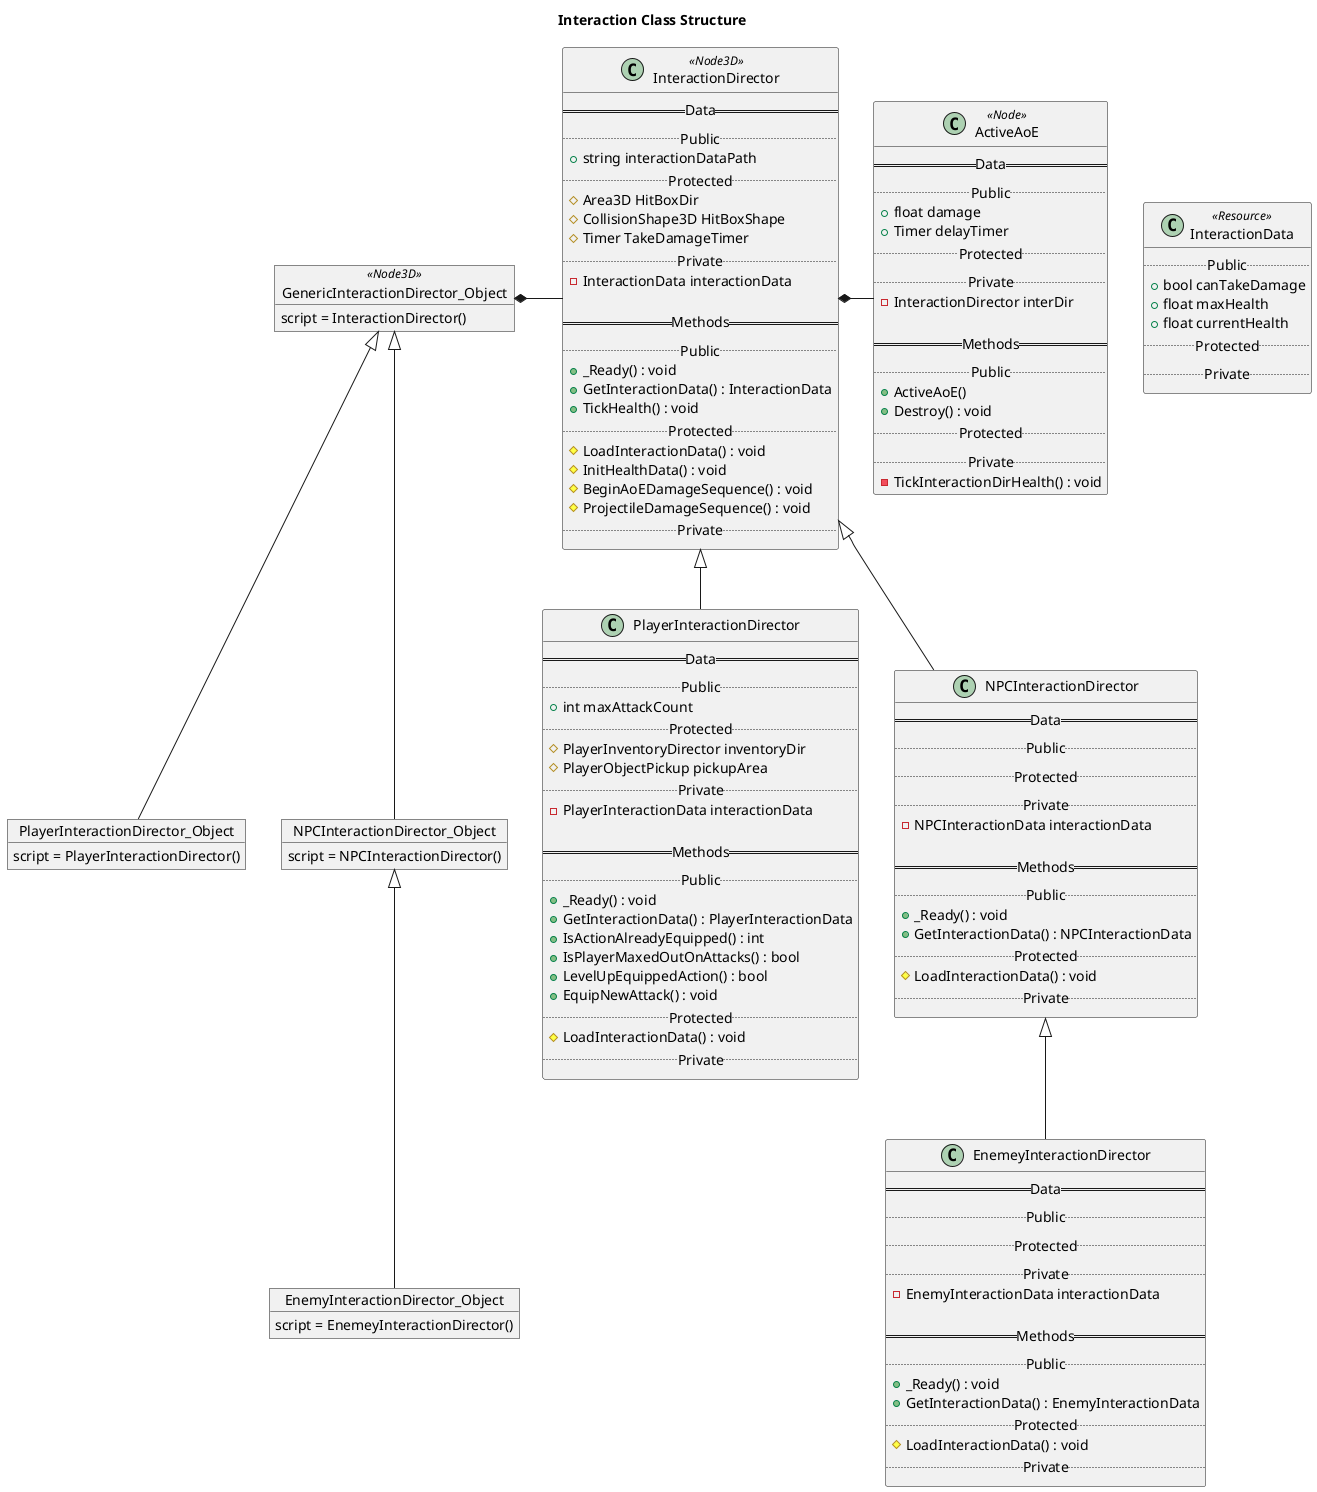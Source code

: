 @startuml Interaction Class Structure

title Interaction Class Structure

' Interaction Objects
object GenericInteractionDirector_Object <<Node3D>> {
    script = InteractionDirector()
}

object PlayerInteractionDirector_Object {
    script = PlayerInteractionDirector()
}

object NPCInteractionDirector_Object {
    script = NPCInteractionDirector()
}

object EnemyInteractionDirector_Object {
    script = EnemeyInteractionDirector()
}

GenericInteractionDirector_Object <|-- PlayerInteractionDirector_Object
GenericInteractionDirector_Object <|-- NPCInteractionDirector_Object
NPCInteractionDirector_Object <|-- EnemyInteractionDirector_Object

' Method Classes
class InteractionDirector <<Node3D>>{
    == Data ==
    .. Public ..
    + string interactionDataPath
    .. Protected ..
    # Area3D HitBoxDir
    # CollisionShape3D HitBoxShape
    # Timer TakeDamageTimer
    .. Private ..
    - InteractionData interactionData

    == Methods ==
    .. Public ..
    + _Ready() : void
    + GetInteractionData() : InteractionData
    + TickHealth() : void
    .. Protected ..
    # LoadInteractionData() : void
    # InitHealthData() : void
    # BeginAoEDamageSequence() : void
    # ProjectileDamageSequence() : void
    .. Private ..
}

class ActiveAoE <<Node>>{
     == Data ==
    .. Public ..
    + float damage
    + Timer delayTimer
    .. Protected ..
    .. Private ..
    - InteractionDirector interDir

    == Methods ==
    .. Public ..
    + ActiveAoE()
    + Destroy() : void
    .. Protected ..
    .. Private ..
    - TickInteractionDirHealth() : void
}

class PlayerInteractionDirector {
    == Data ==
    .. Public ..
    + int maxAttackCount
    .. Protected ..
    # PlayerInventoryDirector inventoryDir
    # PlayerObjectPickup pickupArea
    .. Private ..
    - PlayerInteractionData interactionData

    == Methods ==
    .. Public ..
    + _Ready() : void
    + GetInteractionData() : PlayerInteractionData
    + IsActionAlreadyEquipped() : int
    + IsPlayerMaxedOutOnAttacks() : bool
    + LevelUpEquippedAction() : bool
    + EquipNewAttack() : void
    .. Protected ..
    # LoadInteractionData() : void
    .. Private ..
}

class NPCInteractionDirector {
    == Data ==
    .. Public ..
    .. Protected ..
    .. Private ..
    - NPCInteractionData interactionData

    == Methods ==
    .. Public ..
    + _Ready() : void
    + GetInteractionData() : NPCInteractionData
    .. Protected ..
    # LoadInteractionData() : void
    .. Private ..
}

class EnemeyInteractionDirector {
    == Data ==
    .. Public ..
    .. Protected ..
    .. Private ..
    - EnemyInteractionData interactionData

    == Methods ==
    .. Public ..
    + _Ready() : void
    + GetInteractionData() : EnemyInteractionData
    .. Protected ..
    # LoadInteractionData() : void
    .. Private ..
}

GenericInteractionDirector_Object *- InteractionDirector
InteractionDirector *- ActiveAoE
InteractionDirector <|-- PlayerInteractionDirector
InteractionDirector <|-- NPCInteractionDirector
NPCInteractionDirector <|-- EnemeyInteractionDirector

' Resource Classes
class InteractionData <<Resource>> {
    .. Public ..
    + bool canTakeDamage
    + float maxHealth
    + float currentHealth
    .. Protected ..
    .. Private ..
}

@enduml